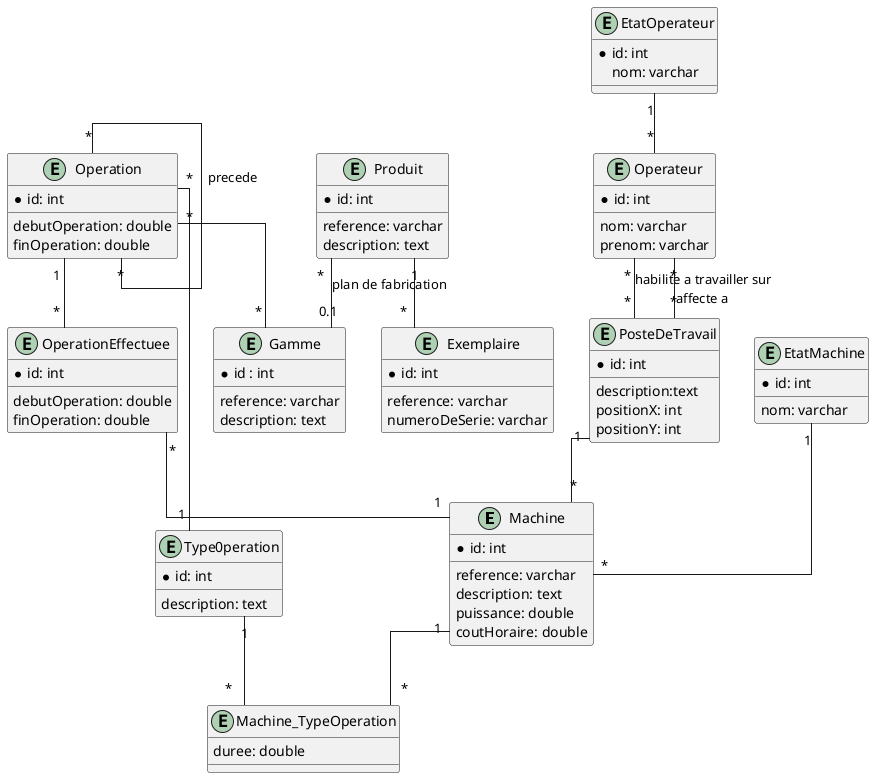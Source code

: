 @startuml

'Rectilinear layout :
skinparam linetype ortho

entity Machine {
* id: int
___
reference: varchar
description: text
puissance: double
coutHoraire: double
}

entity Type0peration{
* id: int
___
description: text
}

entity Produit {
* id: int
___
reference: varchar
description: text
}

entity Machine_TypeOperation {
duree: double
}

Machine "1" -- "*" Machine_TypeOperation
Type0peration "1" -- "*" Machine_TypeOperation

entity Gamme {
* id : int
___
reference: varchar
description: text
}

Produit "*" -- "0.1" Gamme : plan de fabrication

entity Operation {
* id: int
___
debutOperation: double
finOperation: double
}

Operation "*" -- "1" Type0peration
Operation "*" -- "*" Gamme

Operation "*" -- "*" Operation : precede

entity Exemplaire {
* id: int
___
reference: varchar
numeroDeSerie: varchar
}

Produit "1" -- "*" Exemplaire

entity OperationEffectuee {
* id: int
___
debutOperation: double
finOperation: double
}

Operation "1" -- "*" OperationEffectuee
OperationEffectuee "*" -- "1" Machine

entity PosteDeTravail {
*id: int
___
description:text
positionX: int
positionY: int
}

entity Operateur {
* id: int
___
nom: varchar
prenom: varchar
}

Operateur "*" -- "*" PosteDeTravail: habilite a travailler sur
Operateur "*" -- "*" PosteDeTravail: affecte a

PosteDeTravail "1" -- "*" Machine

entity EtatMachine {
* id: int
___
nom: varchar
}

EtatMachine "1" -- "*" Machine

entity EtatOperateur {
* id: int
nom: varchar
}

EtatOperateur "1" -- "*" Operateur


@enduml